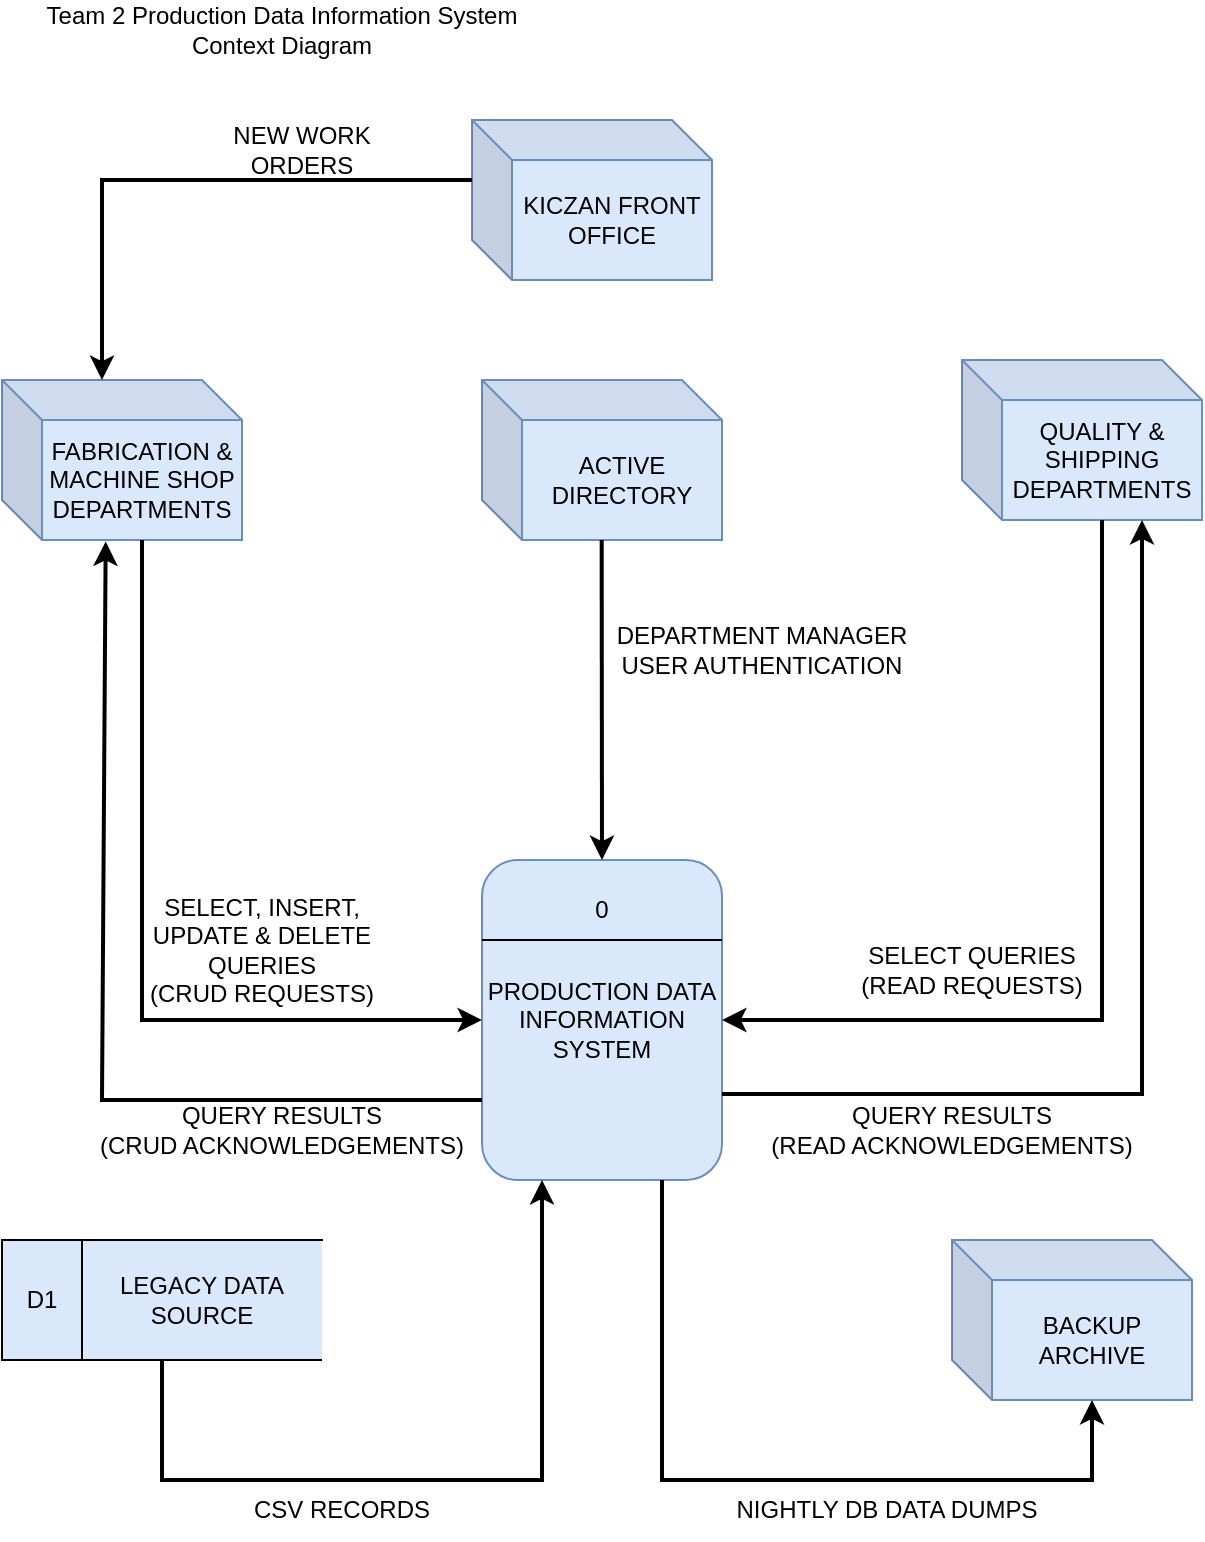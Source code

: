 <mxfile version="28.2.5">
  <diagram name="Page-1" id="NWWiBwSiMHT2Ur717pmt">
    <mxGraphModel dx="1426" dy="785" grid="0" gridSize="10" guides="1" tooltips="1" connect="1" arrows="1" fold="1" page="1" pageScale="1" pageWidth="850" pageHeight="1100" math="0" shadow="0">
      <root>
        <mxCell id="0" />
        <mxCell id="1" parent="0" />
        <mxCell id="EqE0YKUDqJqxegZ7C9gL-1" value="PRODUCTION DATA INFORMATION SYSTEM" style="rounded=1;whiteSpace=wrap;html=1;fillColor=#dae8fc;strokeColor=#6c8ebf;" parent="1" vertex="1">
          <mxGeometry x="355" y="570" width="120" height="160" as="geometry" />
        </mxCell>
        <mxCell id="EqE0YKUDqJqxegZ7C9gL-2" value="" style="endArrow=none;html=1;rounded=0;exitX=0;exitY=0.25;exitDx=0;exitDy=0;entryX=1;entryY=0.25;entryDx=0;entryDy=0;" parent="1" source="EqE0YKUDqJqxegZ7C9gL-1" target="EqE0YKUDqJqxegZ7C9gL-1" edge="1">
          <mxGeometry width="50" height="50" relative="1" as="geometry">
            <mxPoint x="390" y="640" as="sourcePoint" />
            <mxPoint x="440" y="590" as="targetPoint" />
          </mxGeometry>
        </mxCell>
        <mxCell id="EqE0YKUDqJqxegZ7C9gL-3" value="0" style="text;html=1;align=center;verticalAlign=middle;whiteSpace=wrap;rounded=0;" parent="1" vertex="1">
          <mxGeometry x="385" y="580" width="60" height="30" as="geometry" />
        </mxCell>
        <mxCell id="EqE0YKUDqJqxegZ7C9gL-4" value="FABRICATION &amp;amp; MACHINE SHOP DEPARTMENTS" style="shape=cube;whiteSpace=wrap;html=1;boundedLbl=1;backgroundOutline=1;darkOpacity=0.05;darkOpacity2=0.1;strokeWidth=1;fillColor=#dae8fc;strokeColor=#6c8ebf;" parent="1" vertex="1">
          <mxGeometry x="115" y="330" width="120" height="80" as="geometry" />
        </mxCell>
        <mxCell id="EqE0YKUDqJqxegZ7C9gL-5" value="QUALITY &amp;amp; SHIPPING DEPARTMENTS" style="shape=cube;whiteSpace=wrap;html=1;boundedLbl=1;backgroundOutline=1;darkOpacity=0.05;darkOpacity2=0.1;fillColor=#dae8fc;strokeColor=#6c8ebf;" parent="1" vertex="1">
          <mxGeometry x="595" y="320" width="120" height="80" as="geometry" />
        </mxCell>
        <mxCell id="EqE0YKUDqJqxegZ7C9gL-21" value="SELECT, INSERT, UPDATE &amp;amp; DELETE QUERIES&lt;div&gt;(CRUD REQUESTS)&lt;/div&gt;" style="text;html=1;align=center;verticalAlign=middle;whiteSpace=wrap;rounded=0;" parent="1" vertex="1">
          <mxGeometry x="185" y="600" width="120" height="30" as="geometry" />
        </mxCell>
        <mxCell id="EqE0YKUDqJqxegZ7C9gL-22" value="SELECT QUERIES&lt;div&gt;(READ REQUESTS)&lt;/div&gt;" style="text;html=1;align=center;verticalAlign=middle;whiteSpace=wrap;rounded=0;" parent="1" vertex="1">
          <mxGeometry x="540" y="610" width="120" height="30" as="geometry" />
        </mxCell>
        <mxCell id="EqE0YKUDqJqxegZ7C9gL-25" value="QUERY RESULTS&lt;div&gt;(READ ACKNOWLEDGEMENTS)&lt;/div&gt;" style="text;html=1;align=center;verticalAlign=middle;whiteSpace=wrap;rounded=0;" parent="1" vertex="1">
          <mxGeometry x="495" y="690" width="190" height="30" as="geometry" />
        </mxCell>
        <mxCell id="EqE0YKUDqJqxegZ7C9gL-27" value="QUERY RESULTS&lt;div&gt;(CRUD ACKNOWLEDGEMENTS)&lt;/div&gt;" style="text;html=1;align=center;verticalAlign=middle;whiteSpace=wrap;rounded=0;" parent="1" vertex="1">
          <mxGeometry x="160" y="690" width="190" height="30" as="geometry" />
        </mxCell>
        <mxCell id="EqE0YKUDqJqxegZ7C9gL-29" value="Team 2 Production Data Information System Context Diagram" style="text;html=1;align=center;verticalAlign=middle;whiteSpace=wrap;rounded=0;" parent="1" vertex="1">
          <mxGeometry x="115" y="140" width="280" height="30" as="geometry" />
        </mxCell>
        <mxCell id="47_pGREQ6rvNZp8R7Rz3-1" value="KICZAN FRONT OFFICE" style="shape=cube;whiteSpace=wrap;html=1;boundedLbl=1;backgroundOutline=1;darkOpacity=0.05;darkOpacity2=0.1;fillColor=#dae8fc;strokeColor=#6c8ebf;" vertex="1" parent="1">
          <mxGeometry x="350" y="200" width="120" height="80" as="geometry" />
        </mxCell>
        <mxCell id="47_pGREQ6rvNZp8R7Rz3-7" value="NEW WORK ORDERS" style="text;html=1;align=center;verticalAlign=middle;whiteSpace=wrap;rounded=0;" vertex="1" parent="1">
          <mxGeometry x="225" y="200" width="80" height="30" as="geometry" />
        </mxCell>
        <mxCell id="47_pGREQ6rvNZp8R7Rz3-9" value="" style="endArrow=classic;html=1;rounded=0;entryX=0;entryY=0;entryDx=50;entryDy=0;entryPerimeter=0;strokeWidth=2;exitX=0;exitY=0;exitDx=0;exitDy=30;exitPerimeter=0;" edge="1" parent="1" source="47_pGREQ6rvNZp8R7Rz3-1" target="EqE0YKUDqJqxegZ7C9gL-4">
          <mxGeometry width="50" height="50" relative="1" as="geometry">
            <mxPoint x="350" y="120" as="sourcePoint" />
            <mxPoint x="40.04" y="240" as="targetPoint" />
            <Array as="points">
              <mxPoint x="290" y="230" />
              <mxPoint x="165" y="230" />
            </Array>
          </mxGeometry>
        </mxCell>
        <mxCell id="47_pGREQ6rvNZp8R7Rz3-11" value="ACTIVE DIRECTORY" style="shape=cube;whiteSpace=wrap;html=1;boundedLbl=1;backgroundOutline=1;darkOpacity=0.05;darkOpacity2=0.1;fillColor=#dae8fc;strokeColor=#6c8ebf;" vertex="1" parent="1">
          <mxGeometry x="355" y="330" width="120" height="80" as="geometry" />
        </mxCell>
        <mxCell id="47_pGREQ6rvNZp8R7Rz3-12" value="" style="shape=partialRectangle;whiteSpace=wrap;html=1;bottom=0;right=0;fillColor=#dae8fc;strokeColor=#000000;" vertex="1" parent="1">
          <mxGeometry x="115" y="760" width="160" height="60" as="geometry" />
        </mxCell>
        <mxCell id="47_pGREQ6rvNZp8R7Rz3-13" value="" style="endArrow=none;html=1;rounded=0;exitX=0;exitY=1;exitDx=0;exitDy=0;entryX=1;entryY=1;entryDx=0;entryDy=0;" edge="1" parent="1" source="47_pGREQ6rvNZp8R7Rz3-12" target="47_pGREQ6rvNZp8R7Rz3-12">
          <mxGeometry width="50" height="50" relative="1" as="geometry">
            <mxPoint x="195" y="920" as="sourcePoint" />
            <mxPoint x="245" y="870" as="targetPoint" />
          </mxGeometry>
        </mxCell>
        <mxCell id="47_pGREQ6rvNZp8R7Rz3-14" value="" style="endArrow=none;html=1;rounded=0;entryX=0.25;entryY=0;entryDx=0;entryDy=0;" edge="1" parent="1" target="47_pGREQ6rvNZp8R7Rz3-12">
          <mxGeometry width="50" height="50" relative="1" as="geometry">
            <mxPoint x="155" y="820" as="sourcePoint" />
            <mxPoint x="245" y="870" as="targetPoint" />
          </mxGeometry>
        </mxCell>
        <mxCell id="47_pGREQ6rvNZp8R7Rz3-16" value="D1" style="text;html=1;align=center;verticalAlign=middle;whiteSpace=wrap;rounded=0;" vertex="1" parent="1">
          <mxGeometry x="125" y="775" width="20" height="30" as="geometry" />
        </mxCell>
        <mxCell id="47_pGREQ6rvNZp8R7Rz3-18" value="LEGACY DATA SOURCE" style="text;html=1;align=center;verticalAlign=middle;whiteSpace=wrap;rounded=0;" vertex="1" parent="1">
          <mxGeometry x="160" y="775" width="110" height="30" as="geometry" />
        </mxCell>
        <mxCell id="47_pGREQ6rvNZp8R7Rz3-19" value="BACKUP ARCHIVE" style="shape=cube;whiteSpace=wrap;html=1;boundedLbl=1;backgroundOutline=1;darkOpacity=0.05;darkOpacity2=0.1;fillColor=#dae8fc;strokeColor=#6c8ebf;" vertex="1" parent="1">
          <mxGeometry x="590" y="760" width="120" height="80" as="geometry" />
        </mxCell>
        <mxCell id="47_pGREQ6rvNZp8R7Rz3-22" value="DEPARTMENT MANAGER USER AUTHENTICATION" style="text;html=1;align=center;verticalAlign=middle;whiteSpace=wrap;rounded=0;" vertex="1" parent="1">
          <mxGeometry x="415" y="450" width="160" height="30" as="geometry" />
        </mxCell>
        <mxCell id="47_pGREQ6rvNZp8R7Rz3-27" value="" style="endArrow=classic;html=1;rounded=0;exitX=0;exitY=0;exitDx=70;exitDy=80;exitPerimeter=0;entryX=0;entryY=0.5;entryDx=0;entryDy=0;strokeWidth=2;" edge="1" parent="1" source="EqE0YKUDqJqxegZ7C9gL-4" target="EqE0YKUDqJqxegZ7C9gL-1">
          <mxGeometry width="50" height="50" relative="1" as="geometry">
            <mxPoint x="245" y="530" as="sourcePoint" />
            <mxPoint x="185" y="660" as="targetPoint" />
            <Array as="points">
              <mxPoint x="185" y="650" />
            </Array>
          </mxGeometry>
        </mxCell>
        <mxCell id="47_pGREQ6rvNZp8R7Rz3-28" value="" style="endArrow=classic;html=1;rounded=0;entryX=0.432;entryY=1.009;entryDx=0;entryDy=0;entryPerimeter=0;strokeWidth=2;" edge="1" parent="1" target="EqE0YKUDqJqxegZ7C9gL-4">
          <mxGeometry width="50" height="50" relative="1" as="geometry">
            <mxPoint x="355" y="690" as="sourcePoint" />
            <mxPoint x="155" y="650" as="targetPoint" />
            <Array as="points">
              <mxPoint x="165" y="690" />
            </Array>
          </mxGeometry>
        </mxCell>
        <mxCell id="47_pGREQ6rvNZp8R7Rz3-29" value="" style="endArrow=classic;html=1;rounded=0;exitX=0;exitY=0;exitDx=70;exitDy=80;exitPerimeter=0;entryX=1;entryY=0.5;entryDx=0;entryDy=0;strokeWidth=2;" edge="1" parent="1" source="EqE0YKUDqJqxegZ7C9gL-5" target="EqE0YKUDqJqxegZ7C9gL-1">
          <mxGeometry width="50" height="50" relative="1" as="geometry">
            <mxPoint x="245" y="540" as="sourcePoint" />
            <mxPoint x="295" y="490" as="targetPoint" />
            <Array as="points">
              <mxPoint x="665" y="650" />
            </Array>
          </mxGeometry>
        </mxCell>
        <mxCell id="47_pGREQ6rvNZp8R7Rz3-30" value="" style="endArrow=classic;html=1;rounded=0;exitX=1;exitY=0.75;exitDx=0;exitDy=0;strokeWidth=2;" edge="1" parent="1">
          <mxGeometry width="50" height="50" relative="1" as="geometry">
            <mxPoint x="475" y="686.96" as="sourcePoint" />
            <mxPoint x="685" y="400" as="targetPoint" />
            <Array as="points">
              <mxPoint x="685" y="686.96" />
            </Array>
          </mxGeometry>
        </mxCell>
        <mxCell id="47_pGREQ6rvNZp8R7Rz3-31" value="" style="endArrow=classic;html=1;rounded=0;entryX=0.25;entryY=1;entryDx=0;entryDy=0;strokeWidth=2;" edge="1" parent="1" target="EqE0YKUDqJqxegZ7C9gL-1">
          <mxGeometry width="50" height="50" relative="1" as="geometry">
            <mxPoint x="195" y="820" as="sourcePoint" />
            <mxPoint x="425" y="900" as="targetPoint" />
            <Array as="points">
              <mxPoint x="195" y="880" />
              <mxPoint x="385" y="880" />
            </Array>
          </mxGeometry>
        </mxCell>
        <mxCell id="47_pGREQ6rvNZp8R7Rz3-32" value="CSV RECORDS" style="text;html=1;align=center;verticalAlign=middle;whiteSpace=wrap;rounded=0;" vertex="1" parent="1">
          <mxGeometry x="235" y="880" width="100" height="30" as="geometry" />
        </mxCell>
        <mxCell id="47_pGREQ6rvNZp8R7Rz3-33" value="" style="endArrow=classic;html=1;rounded=0;exitX=0.75;exitY=1;exitDx=0;exitDy=0;entryX=0;entryY=0;entryDx=70;entryDy=80;entryPerimeter=0;strokeWidth=2;" edge="1" parent="1" source="EqE0YKUDqJqxegZ7C9gL-1" target="47_pGREQ6rvNZp8R7Rz3-19">
          <mxGeometry width="50" height="50" relative="1" as="geometry">
            <mxPoint x="455" y="820" as="sourcePoint" />
            <mxPoint x="645" y="940" as="targetPoint" />
            <Array as="points">
              <mxPoint x="445" y="880" />
              <mxPoint x="660" y="880" />
            </Array>
          </mxGeometry>
        </mxCell>
        <mxCell id="47_pGREQ6rvNZp8R7Rz3-34" value="NIGHTLY DB DATA DUMPS" style="text;html=1;align=center;verticalAlign=middle;whiteSpace=wrap;rounded=0;" vertex="1" parent="1">
          <mxGeometry x="475" y="880" width="165" height="30" as="geometry" />
        </mxCell>
        <mxCell id="47_pGREQ6rvNZp8R7Rz3-35" value="" style="endArrow=classic;html=1;rounded=0;entryX=0.5;entryY=0;entryDx=0;entryDy=0;strokeWidth=2;" edge="1" parent="1" target="EqE0YKUDqJqxegZ7C9gL-1">
          <mxGeometry width="50" height="50" relative="1" as="geometry">
            <mxPoint x="414.83" y="410" as="sourcePoint" />
            <mxPoint x="414.83" y="560" as="targetPoint" />
          </mxGeometry>
        </mxCell>
      </root>
    </mxGraphModel>
  </diagram>
</mxfile>
